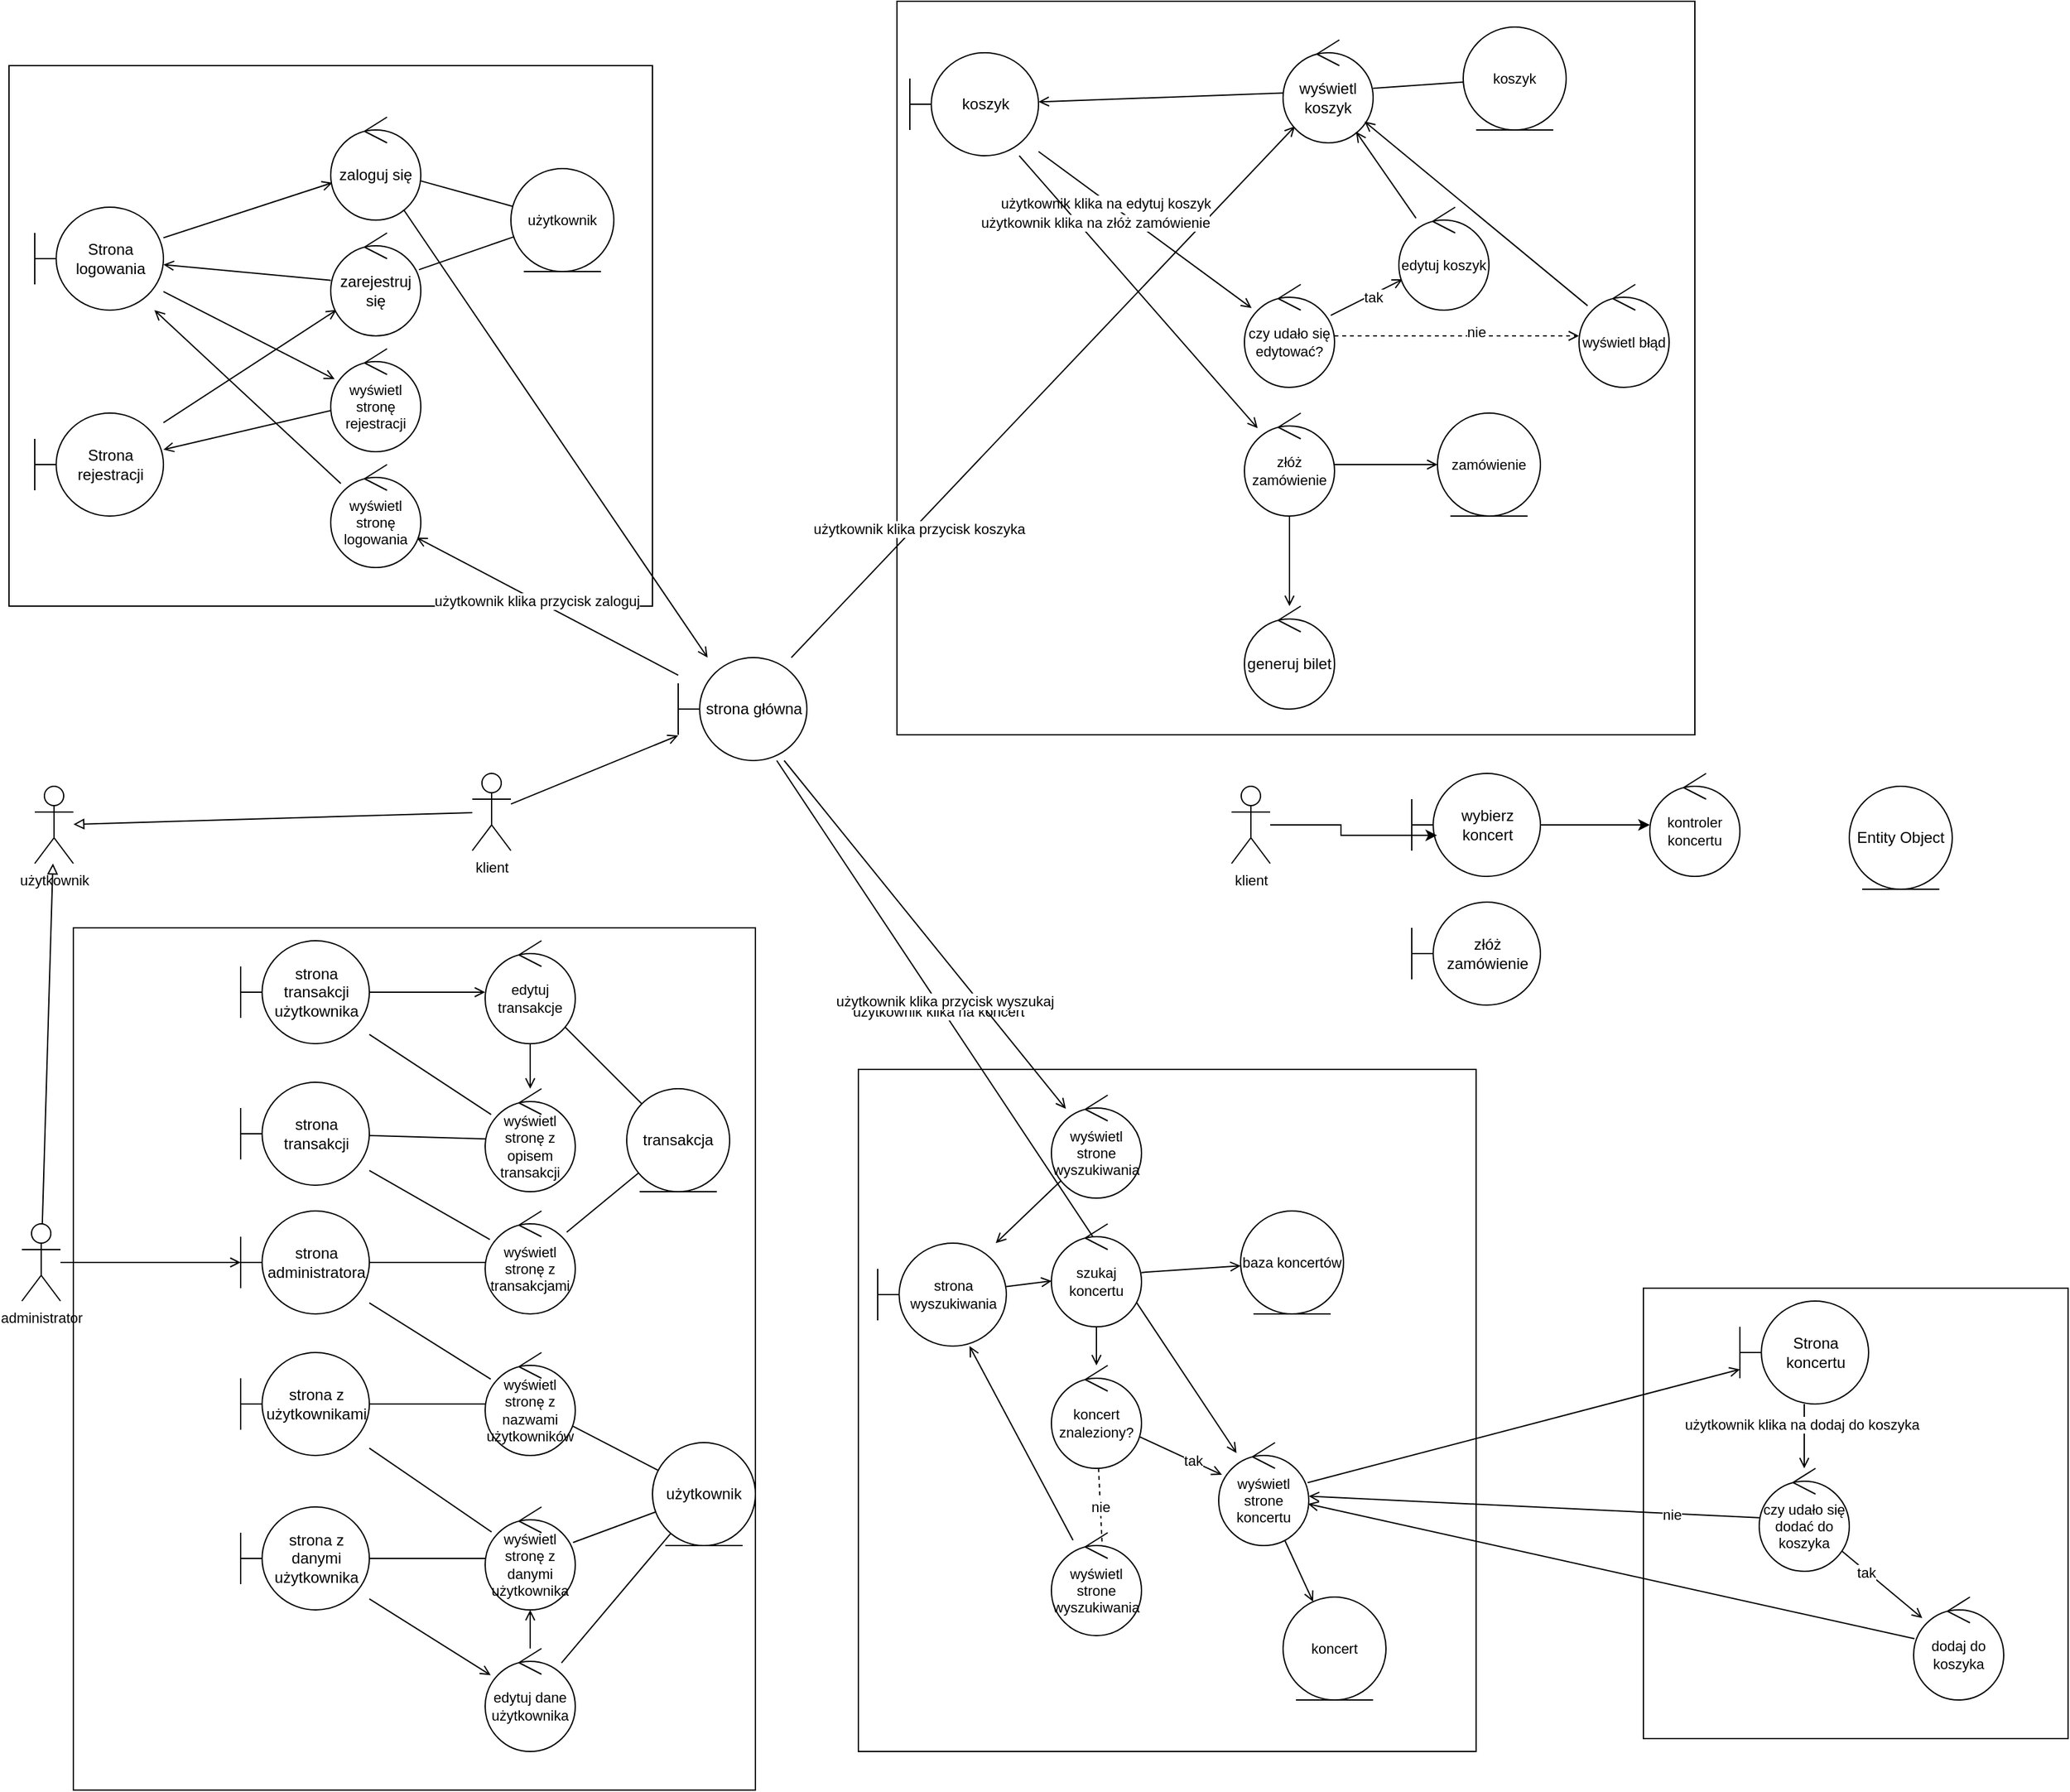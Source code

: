 <mxfile version="21.1.6" type="github">
  <diagram name="Strona-1" id="iNXH7GP9BoPuN7J0axc2">
    <mxGraphModel dx="2965" dy="1856" grid="1" gridSize="10" guides="1" tooltips="1" connect="0" arrows="1" fold="1" page="1" pageScale="1" pageWidth="827" pageHeight="1169" math="0" shadow="0">
      <root>
        <mxCell id="0" />
        <mxCell id="1" parent="0" />
        <mxCell id="Q1delwbIQnUipy94MsMF-140" value="" style="rounded=0;whiteSpace=wrap;html=1;fontFamily=Helvetica;fontSize=11;fontColor=default;" parent="1" vertex="1">
          <mxGeometry x="-1560" y="450" width="530" height="670" as="geometry" />
        </mxCell>
        <mxCell id="Q1delwbIQnUipy94MsMF-126" value="" style="rounded=0;whiteSpace=wrap;html=1;fontFamily=Helvetica;fontSize=11;fontColor=default;" parent="1" vertex="1">
          <mxGeometry x="-340" y="730" width="330" height="350" as="geometry" />
        </mxCell>
        <mxCell id="Q1delwbIQnUipy94MsMF-100" value="" style="rounded=0;whiteSpace=wrap;html=1;fontFamily=Helvetica;fontSize=11;fontColor=default;" parent="1" vertex="1">
          <mxGeometry x="-920" y="-270" width="620" height="570" as="geometry" />
        </mxCell>
        <mxCell id="Q1delwbIQnUipy94MsMF-97" value="" style="rounded=0;whiteSpace=wrap;html=1;fontFamily=Helvetica;fontSize=11;fontColor=default;" parent="1" vertex="1">
          <mxGeometry x="-1610" y="-220" width="500" height="420" as="geometry" />
        </mxCell>
        <mxCell id="Q1delwbIQnUipy94MsMF-84" value="" style="rounded=0;whiteSpace=wrap;html=1;fontFamily=Helvetica;fontSize=11;fontColor=default;" parent="1" vertex="1">
          <mxGeometry x="-950" y="560" width="480" height="530" as="geometry" />
        </mxCell>
        <mxCell id="Q1delwbIQnUipy94MsMF-41" style="edgeStyle=none;shape=connector;rounded=0;orthogonalLoop=1;jettySize=auto;html=1;labelBackgroundColor=default;strokeColor=default;fontFamily=Helvetica;fontSize=11;fontColor=default;startArrow=none;startFill=0;endArrow=open;endFill=0;" parent="1" source="Q1delwbIQnUipy94MsMF-2" target="Q1delwbIQnUipy94MsMF-11" edge="1">
          <mxGeometry relative="1" as="geometry" />
        </mxCell>
        <mxCell id="Q1delwbIQnUipy94MsMF-47" style="edgeStyle=none;shape=connector;rounded=0;orthogonalLoop=1;jettySize=auto;html=1;labelBackgroundColor=default;strokeColor=default;fontFamily=Helvetica;fontSize=11;fontColor=default;startArrow=none;startFill=0;endArrow=open;endFill=0;" parent="1" source="Q1delwbIQnUipy94MsMF-2" target="Q1delwbIQnUipy94MsMF-46" edge="1">
          <mxGeometry relative="1" as="geometry" />
        </mxCell>
        <mxCell id="Q1delwbIQnUipy94MsMF-2" value="Strona logowania" style="shape=umlBoundary;whiteSpace=wrap;html=1;" parent="1" vertex="1">
          <mxGeometry x="-1590" y="-110" width="100" height="80" as="geometry" />
        </mxCell>
        <mxCell id="Q1delwbIQnUipy94MsMF-49" style="edgeStyle=none;shape=connector;rounded=0;orthogonalLoop=1;jettySize=auto;html=1;labelBackgroundColor=default;strokeColor=default;fontFamily=Helvetica;fontSize=11;fontColor=default;startArrow=none;startFill=0;endArrow=open;endFill=0;" parent="1" source="Q1delwbIQnUipy94MsMF-6" target="Q1delwbIQnUipy94MsMF-13" edge="1">
          <mxGeometry relative="1" as="geometry" />
        </mxCell>
        <mxCell id="Q1delwbIQnUipy94MsMF-6" value="Strona rejestracji" style="shape=umlBoundary;whiteSpace=wrap;html=1;" parent="1" vertex="1">
          <mxGeometry x="-1590" y="50" width="100" height="80" as="geometry" />
        </mxCell>
        <mxCell id="Q1delwbIQnUipy94MsMF-29" style="edgeStyle=none;shape=connector;rounded=0;orthogonalLoop=1;jettySize=auto;html=1;labelBackgroundColor=default;strokeColor=default;fontFamily=Helvetica;fontSize=11;fontColor=default;startArrow=none;startFill=0;endArrow=open;endFill=0;" parent="1" source="Q1delwbIQnUipy94MsMF-7" target="Q1delwbIQnUipy94MsMF-12" edge="1">
          <mxGeometry relative="1" as="geometry" />
        </mxCell>
        <mxCell id="Q1delwbIQnUipy94MsMF-82" value="użytkownik klika przycisk koszyka" style="edgeLabel;html=1;align=center;verticalAlign=middle;resizable=0;points=[];fontSize=11;fontFamily=Helvetica;fontColor=default;" parent="Q1delwbIQnUipy94MsMF-29" vertex="1" connectable="0">
          <mxGeometry x="-0.506" y="-3" relative="1" as="geometry">
            <mxPoint as="offset" />
          </mxGeometry>
        </mxCell>
        <mxCell id="Q1delwbIQnUipy94MsMF-31" style="edgeStyle=none;shape=connector;rounded=0;orthogonalLoop=1;jettySize=auto;html=1;labelBackgroundColor=default;strokeColor=default;fontFamily=Helvetica;fontSize=11;fontColor=default;startArrow=none;startFill=0;endArrow=open;endFill=0;" parent="1" source="Q1delwbIQnUipy94MsMF-7" target="Q1delwbIQnUipy94MsMF-71" edge="1">
          <mxGeometry relative="1" as="geometry" />
        </mxCell>
        <mxCell id="Q1delwbIQnUipy94MsMF-83" value="użytkownik klika na koncert" style="edgeLabel;html=1;align=center;verticalAlign=middle;resizable=0;points=[];fontSize=11;fontFamily=Helvetica;fontColor=default;" parent="Q1delwbIQnUipy94MsMF-31" vertex="1" connectable="0">
          <mxGeometry x="-0.283" y="-3" relative="1" as="geometry">
            <mxPoint as="offset" />
          </mxGeometry>
        </mxCell>
        <mxCell id="Q1delwbIQnUipy94MsMF-39" style="edgeStyle=none;shape=connector;rounded=0;orthogonalLoop=1;jettySize=auto;html=1;labelBackgroundColor=default;strokeColor=default;fontFamily=Helvetica;fontSize=11;fontColor=default;startArrow=none;startFill=0;endArrow=open;endFill=0;" parent="1" source="Q1delwbIQnUipy94MsMF-7" target="Q1delwbIQnUipy94MsMF-38" edge="1">
          <mxGeometry relative="1" as="geometry" />
        </mxCell>
        <mxCell id="Q1delwbIQnUipy94MsMF-81" value="użytkownik klika przycisk zaloguj" style="edgeLabel;html=1;align=center;verticalAlign=middle;resizable=0;points=[];fontSize=11;fontFamily=Helvetica;fontColor=default;" parent="Q1delwbIQnUipy94MsMF-39" vertex="1" connectable="0">
          <mxGeometry x="0.09" relative="1" as="geometry">
            <mxPoint as="offset" />
          </mxGeometry>
        </mxCell>
        <mxCell id="Q1delwbIQnUipy94MsMF-66" style="edgeStyle=none;shape=connector;rounded=0;orthogonalLoop=1;jettySize=auto;html=1;labelBackgroundColor=default;strokeColor=default;fontFamily=Helvetica;fontSize=11;fontColor=default;startArrow=none;startFill=0;endArrow=open;endFill=0;" parent="1" source="Q1delwbIQnUipy94MsMF-7" target="Q1delwbIQnUipy94MsMF-65" edge="1">
          <mxGeometry relative="1" as="geometry" />
        </mxCell>
        <mxCell id="Q1delwbIQnUipy94MsMF-68" value="użytkownik klika przycisk wyszukaj" style="edgeLabel;html=1;align=center;verticalAlign=middle;resizable=0;points=[];fontSize=11;fontFamily=Helvetica;fontColor=default;" parent="Q1delwbIQnUipy94MsMF-66" vertex="1" connectable="0">
          <mxGeometry x="0.384" y="-2" relative="1" as="geometry">
            <mxPoint x="-26" y="-2" as="offset" />
          </mxGeometry>
        </mxCell>
        <mxCell id="Q1delwbIQnUipy94MsMF-7" value="strona główna" style="shape=umlBoundary;whiteSpace=wrap;html=1;" parent="1" vertex="1">
          <mxGeometry x="-1090" y="240" width="100" height="80" as="geometry" />
        </mxCell>
        <mxCell id="Q1delwbIQnUipy94MsMF-102" style="edgeStyle=none;shape=connector;rounded=0;orthogonalLoop=1;jettySize=auto;html=1;labelBackgroundColor=default;strokeColor=default;fontFamily=Helvetica;fontSize=11;fontColor=default;startArrow=none;startFill=0;endArrow=open;endFill=0;" parent="1" source="Q1delwbIQnUipy94MsMF-9" target="Q1delwbIQnUipy94MsMF-101" edge="1">
          <mxGeometry relative="1" as="geometry" />
        </mxCell>
        <mxCell id="Q1delwbIQnUipy94MsMF-107" value="użytkownik klika na edytuj koszyk" style="edgeLabel;html=1;align=center;verticalAlign=middle;resizable=0;points=[];fontSize=11;fontFamily=Helvetica;fontColor=default;" parent="Q1delwbIQnUipy94MsMF-102" vertex="1" connectable="0">
          <mxGeometry x="-0.362" y="-2" relative="1" as="geometry">
            <mxPoint as="offset" />
          </mxGeometry>
        </mxCell>
        <mxCell id="Q1delwbIQnUipy94MsMF-105" style="edgeStyle=none;shape=connector;rounded=0;orthogonalLoop=1;jettySize=auto;html=1;labelBackgroundColor=default;strokeColor=default;fontFamily=Helvetica;fontSize=11;fontColor=default;startArrow=none;startFill=0;endArrow=open;endFill=0;" parent="1" source="Q1delwbIQnUipy94MsMF-9" target="Q1delwbIQnUipy94MsMF-104" edge="1">
          <mxGeometry relative="1" as="geometry" />
        </mxCell>
        <mxCell id="Q1delwbIQnUipy94MsMF-106" value="użytkownik klika na złóż zamówienie" style="edgeLabel;html=1;align=center;verticalAlign=middle;resizable=0;points=[];fontSize=11;fontFamily=Helvetica;fontColor=default;" parent="Q1delwbIQnUipy94MsMF-105" vertex="1" connectable="0">
          <mxGeometry x="0.285" y="-2" relative="1" as="geometry">
            <mxPoint x="-59" y="-85" as="offset" />
          </mxGeometry>
        </mxCell>
        <mxCell id="Q1delwbIQnUipy94MsMF-9" value="koszyk" style="shape=umlBoundary;whiteSpace=wrap;html=1;" parent="1" vertex="1">
          <mxGeometry x="-910" y="-230" width="100" height="80" as="geometry" />
        </mxCell>
        <mxCell id="Q1delwbIQnUipy94MsMF-128" style="edgeStyle=none;shape=connector;rounded=0;orthogonalLoop=1;jettySize=auto;html=1;labelBackgroundColor=default;strokeColor=default;fontFamily=Helvetica;fontSize=11;fontColor=default;startArrow=none;startFill=0;endArrow=open;endFill=0;" parent="1" source="Q1delwbIQnUipy94MsMF-10" target="Q1delwbIQnUipy94MsMF-127" edge="1">
          <mxGeometry relative="1" as="geometry" />
        </mxCell>
        <mxCell id="Q1delwbIQnUipy94MsMF-131" value="użytkownik klika na dodaj do koszyka" style="edgeLabel;html=1;align=center;verticalAlign=middle;resizable=0;points=[];fontSize=11;fontFamily=Helvetica;fontColor=default;" parent="Q1delwbIQnUipy94MsMF-128" vertex="1" connectable="0">
          <mxGeometry x="-0.377" y="-2" relative="1" as="geometry">
            <mxPoint as="offset" />
          </mxGeometry>
        </mxCell>
        <mxCell id="Q1delwbIQnUipy94MsMF-10" value="Strona koncertu" style="shape=umlBoundary;whiteSpace=wrap;html=1;" parent="1" vertex="1">
          <mxGeometry x="-265" y="740" width="100" height="80" as="geometry" />
        </mxCell>
        <mxCell id="Q1delwbIQnUipy94MsMF-51" style="edgeStyle=none;shape=connector;rounded=0;orthogonalLoop=1;jettySize=auto;html=1;labelBackgroundColor=default;strokeColor=default;fontFamily=Helvetica;fontSize=11;fontColor=default;startArrow=none;startFill=0;endArrow=open;endFill=0;" parent="1" source="Q1delwbIQnUipy94MsMF-11" target="Q1delwbIQnUipy94MsMF-7" edge="1">
          <mxGeometry relative="1" as="geometry" />
        </mxCell>
        <mxCell id="Q1delwbIQnUipy94MsMF-96" style="edgeStyle=none;shape=connector;rounded=0;orthogonalLoop=1;jettySize=auto;html=1;labelBackgroundColor=default;strokeColor=default;fontFamily=Helvetica;fontSize=11;fontColor=default;startArrow=none;startFill=0;endArrow=none;endFill=0;" parent="1" source="Q1delwbIQnUipy94MsMF-11" target="Q1delwbIQnUipy94MsMF-94" edge="1">
          <mxGeometry relative="1" as="geometry" />
        </mxCell>
        <mxCell id="Q1delwbIQnUipy94MsMF-11" value="zaloguj się" style="ellipse;shape=umlControl;whiteSpace=wrap;html=1;" parent="1" vertex="1">
          <mxGeometry x="-1360" y="-180" width="70" height="80" as="geometry" />
        </mxCell>
        <mxCell id="Q1delwbIQnUipy94MsMF-99" style="edgeStyle=none;shape=connector;rounded=0;orthogonalLoop=1;jettySize=auto;html=1;labelBackgroundColor=default;strokeColor=default;fontFamily=Helvetica;fontSize=11;fontColor=default;startArrow=none;startFill=0;endArrow=open;endFill=0;" parent="1" source="Q1delwbIQnUipy94MsMF-12" target="Q1delwbIQnUipy94MsMF-9" edge="1">
          <mxGeometry relative="1" as="geometry" />
        </mxCell>
        <mxCell id="Q1delwbIQnUipy94MsMF-116" style="edgeStyle=none;shape=connector;rounded=0;orthogonalLoop=1;jettySize=auto;html=1;labelBackgroundColor=default;strokeColor=default;fontFamily=Helvetica;fontSize=11;fontColor=default;startArrow=none;startFill=0;endArrow=none;endFill=0;" parent="1" source="Q1delwbIQnUipy94MsMF-12" target="Q1delwbIQnUipy94MsMF-103" edge="1">
          <mxGeometry relative="1" as="geometry" />
        </mxCell>
        <mxCell id="Q1delwbIQnUipy94MsMF-12" value="wyświetl koszyk" style="ellipse;shape=umlControl;whiteSpace=wrap;html=1;" parent="1" vertex="1">
          <mxGeometry x="-620" y="-240" width="70" height="80" as="geometry" />
        </mxCell>
        <mxCell id="Q1delwbIQnUipy94MsMF-50" style="edgeStyle=none;shape=connector;rounded=0;orthogonalLoop=1;jettySize=auto;html=1;labelBackgroundColor=default;strokeColor=default;fontFamily=Helvetica;fontSize=11;fontColor=default;startArrow=none;startFill=0;endArrow=open;endFill=0;" parent="1" source="Q1delwbIQnUipy94MsMF-13" target="Q1delwbIQnUipy94MsMF-2" edge="1">
          <mxGeometry relative="1" as="geometry" />
        </mxCell>
        <mxCell id="Q1delwbIQnUipy94MsMF-95" style="edgeStyle=none;shape=connector;rounded=0;orthogonalLoop=1;jettySize=auto;html=1;labelBackgroundColor=default;strokeColor=default;fontFamily=Helvetica;fontSize=11;fontColor=default;startArrow=none;startFill=0;endArrow=none;endFill=0;" parent="1" source="Q1delwbIQnUipy94MsMF-13" target="Q1delwbIQnUipy94MsMF-94" edge="1">
          <mxGeometry relative="1" as="geometry" />
        </mxCell>
        <mxCell id="Q1delwbIQnUipy94MsMF-13" value="zarejestruj się" style="ellipse;shape=umlControl;whiteSpace=wrap;html=1;" parent="1" vertex="1">
          <mxGeometry x="-1360" y="-90" width="70" height="80" as="geometry" />
        </mxCell>
        <mxCell id="Q1delwbIQnUipy94MsMF-33" value="" style="edgeStyle=none;shape=connector;rounded=0;orthogonalLoop=1;jettySize=auto;html=1;labelBackgroundColor=default;strokeColor=default;fontFamily=Helvetica;fontSize=11;fontColor=default;startArrow=none;startFill=0;endArrow=open;endFill=0;" parent="1" source="Q1delwbIQnUipy94MsMF-104" target="Q1delwbIQnUipy94MsMF-17" edge="1">
          <mxGeometry relative="1" as="geometry">
            <mxPoint x="-839.947" y="67.932" as="sourcePoint" />
          </mxGeometry>
        </mxCell>
        <mxCell id="Q1delwbIQnUipy94MsMF-17" value="generuj bilet" style="ellipse;shape=umlControl;whiteSpace=wrap;html=1;" parent="1" vertex="1">
          <mxGeometry x="-650" y="200" width="70" height="80" as="geometry" />
        </mxCell>
        <mxCell id="Q1delwbIQnUipy94MsMF-142" style="edgeStyle=none;shape=connector;rounded=0;orthogonalLoop=1;jettySize=auto;html=1;labelBackgroundColor=default;strokeColor=default;fontFamily=Helvetica;fontSize=11;fontColor=default;startArrow=none;startFill=0;endArrow=none;endFill=0;" parent="1" source="Q1delwbIQnUipy94MsMF-18" target="Q1delwbIQnUipy94MsMF-141" edge="1">
          <mxGeometry relative="1" as="geometry" />
        </mxCell>
        <mxCell id="Z8B9sIb6P5ZMhgzzc1TP-4" style="edgeStyle=none;shape=connector;rounded=0;orthogonalLoop=1;jettySize=auto;html=1;labelBackgroundColor=default;strokeColor=default;fontFamily=Helvetica;fontSize=11;fontColor=default;endArrow=none;" parent="1" source="Q1delwbIQnUipy94MsMF-18" target="Z8B9sIb6P5ZMhgzzc1TP-2" edge="1">
          <mxGeometry relative="1" as="geometry" />
        </mxCell>
        <mxCell id="Q1delwbIQnUipy94MsMF-18" value="strona administratora" style="shape=umlBoundary;whiteSpace=wrap;html=1;" parent="1" vertex="1">
          <mxGeometry x="-1430" y="670" width="100" height="80" as="geometry" />
        </mxCell>
        <mxCell id="Q1delwbIQnUipy94MsMF-40" style="edgeStyle=none;shape=connector;rounded=0;orthogonalLoop=1;jettySize=auto;html=1;labelBackgroundColor=default;strokeColor=default;fontFamily=Helvetica;fontSize=11;fontColor=default;startArrow=none;startFill=0;endArrow=open;endFill=0;" parent="1" source="Q1delwbIQnUipy94MsMF-38" target="Q1delwbIQnUipy94MsMF-2" edge="1">
          <mxGeometry relative="1" as="geometry" />
        </mxCell>
        <mxCell id="Q1delwbIQnUipy94MsMF-38" value="wyświetl stronę logowania" style="ellipse;shape=umlControl;whiteSpace=wrap;html=1;fontFamily=Helvetica;fontSize=11;fontColor=default;" parent="1" vertex="1">
          <mxGeometry x="-1360" y="90" width="70" height="80" as="geometry" />
        </mxCell>
        <mxCell id="Q1delwbIQnUipy94MsMF-48" style="edgeStyle=none;shape=connector;rounded=0;orthogonalLoop=1;jettySize=auto;html=1;labelBackgroundColor=default;strokeColor=default;fontFamily=Helvetica;fontSize=11;fontColor=default;startArrow=none;startFill=0;endArrow=open;endFill=0;" parent="1" source="Q1delwbIQnUipy94MsMF-46" target="Q1delwbIQnUipy94MsMF-6" edge="1">
          <mxGeometry relative="1" as="geometry" />
        </mxCell>
        <mxCell id="Q1delwbIQnUipy94MsMF-46" value="wyświetl stronę rejestracji" style="ellipse;shape=umlControl;whiteSpace=wrap;html=1;fontFamily=Helvetica;fontSize=11;fontColor=default;" parent="1" vertex="1">
          <mxGeometry x="-1360" width="70" height="80" as="geometry" />
        </mxCell>
        <mxCell id="Q1delwbIQnUipy94MsMF-58" style="edgeStyle=none;shape=connector;rounded=0;orthogonalLoop=1;jettySize=auto;html=1;labelBackgroundColor=default;strokeColor=default;fontFamily=Helvetica;fontSize=11;fontColor=default;startArrow=none;startFill=0;endArrow=block;endFill=0;" parent="1" source="Q1delwbIQnUipy94MsMF-52" target="Q1delwbIQnUipy94MsMF-57" edge="1">
          <mxGeometry relative="1" as="geometry" />
        </mxCell>
        <mxCell id="Q1delwbIQnUipy94MsMF-61" style="edgeStyle=none;shape=connector;rounded=0;orthogonalLoop=1;jettySize=auto;html=1;labelBackgroundColor=default;strokeColor=default;fontFamily=Helvetica;fontSize=11;fontColor=default;startArrow=none;startFill=0;endArrow=open;endFill=0;" parent="1" source="Q1delwbIQnUipy94MsMF-52" target="Q1delwbIQnUipy94MsMF-7" edge="1">
          <mxGeometry relative="1" as="geometry" />
        </mxCell>
        <mxCell id="Q1delwbIQnUipy94MsMF-52" value="klient" style="shape=umlActor;verticalLabelPosition=bottom;verticalAlign=top;html=1;fontFamily=Helvetica;fontSize=11;fontColor=default;" parent="1" vertex="1">
          <mxGeometry x="-1250" y="330" width="30" height="60" as="geometry" />
        </mxCell>
        <mxCell id="Q1delwbIQnUipy94MsMF-59" style="edgeStyle=none;shape=connector;rounded=0;orthogonalLoop=1;jettySize=auto;html=1;labelBackgroundColor=default;strokeColor=default;fontFamily=Helvetica;fontSize=11;fontColor=default;startArrow=none;startFill=0;endArrow=block;endFill=0;" parent="1" source="Q1delwbIQnUipy94MsMF-53" target="Q1delwbIQnUipy94MsMF-57" edge="1">
          <mxGeometry relative="1" as="geometry" />
        </mxCell>
        <mxCell id="Q1delwbIQnUipy94MsMF-139" style="edgeStyle=none;shape=connector;rounded=0;orthogonalLoop=1;jettySize=auto;html=1;labelBackgroundColor=default;strokeColor=default;fontFamily=Helvetica;fontSize=11;fontColor=default;startArrow=none;startFill=0;endArrow=open;endFill=0;" parent="1" source="Q1delwbIQnUipy94MsMF-53" target="Q1delwbIQnUipy94MsMF-18" edge="1">
          <mxGeometry relative="1" as="geometry" />
        </mxCell>
        <mxCell id="Q1delwbIQnUipy94MsMF-53" value="administrator" style="shape=umlActor;verticalLabelPosition=bottom;verticalAlign=top;html=1;fontFamily=Helvetica;fontSize=11;fontColor=default;" parent="1" vertex="1">
          <mxGeometry x="-1600" y="680" width="30" height="60" as="geometry" />
        </mxCell>
        <mxCell id="Q1delwbIQnUipy94MsMF-57" value="użytkownik" style="shape=umlActor;verticalLabelPosition=bottom;verticalAlign=top;html=1;fontFamily=Helvetica;fontSize=11;fontColor=default;" parent="1" vertex="1">
          <mxGeometry x="-1590" y="340" width="30" height="60" as="geometry" />
        </mxCell>
        <mxCell id="Q1delwbIQnUipy94MsMF-70" style="edgeStyle=none;shape=connector;rounded=0;orthogonalLoop=1;jettySize=auto;html=1;labelBackgroundColor=default;strokeColor=default;fontFamily=Helvetica;fontSize=11;fontColor=default;startArrow=none;startFill=0;endArrow=open;endFill=0;" parent="1" source="Q1delwbIQnUipy94MsMF-65" target="Q1delwbIQnUipy94MsMF-69" edge="1">
          <mxGeometry relative="1" as="geometry" />
        </mxCell>
        <mxCell id="Q1delwbIQnUipy94MsMF-65" value="wyświetl strone wyszukiwania" style="ellipse;shape=umlControl;whiteSpace=wrap;html=1;fontFamily=Helvetica;fontSize=11;fontColor=default;" parent="1" vertex="1">
          <mxGeometry x="-800" y="580" width="70" height="80" as="geometry" />
        </mxCell>
        <mxCell id="Q1delwbIQnUipy94MsMF-89" style="edgeStyle=none;shape=connector;rounded=0;orthogonalLoop=1;jettySize=auto;html=1;labelBackgroundColor=default;strokeColor=default;fontFamily=Helvetica;fontSize=11;fontColor=default;startArrow=none;startFill=0;endArrow=open;endFill=0;" parent="1" source="Q1delwbIQnUipy94MsMF-69" target="Q1delwbIQnUipy94MsMF-88" edge="1">
          <mxGeometry relative="1" as="geometry" />
        </mxCell>
        <mxCell id="Q1delwbIQnUipy94MsMF-69" value="strona wyszukiwania" style="shape=umlBoundary;whiteSpace=wrap;html=1;fontFamily=Helvetica;fontSize=11;fontColor=default;" parent="1" vertex="1">
          <mxGeometry x="-935" y="695" width="100" height="80" as="geometry" />
        </mxCell>
        <mxCell id="Q1delwbIQnUipy94MsMF-80" style="edgeStyle=none;shape=connector;rounded=0;orthogonalLoop=1;jettySize=auto;html=1;labelBackgroundColor=default;strokeColor=default;fontFamily=Helvetica;fontSize=11;fontColor=default;startArrow=none;startFill=0;endArrow=open;endFill=0;" parent="1" source="Q1delwbIQnUipy94MsMF-71" target="Q1delwbIQnUipy94MsMF-10" edge="1">
          <mxGeometry relative="1" as="geometry" />
        </mxCell>
        <mxCell id="Q1delwbIQnUipy94MsMF-73" style="edgeStyle=none;shape=connector;rounded=0;orthogonalLoop=1;jettySize=auto;html=1;labelBackgroundColor=default;strokeColor=default;fontFamily=Helvetica;fontSize=11;fontColor=default;startArrow=none;startFill=0;endArrow=open;endFill=0;" parent="1" source="Q1delwbIQnUipy94MsMF-72" target="Q1delwbIQnUipy94MsMF-71" edge="1">
          <mxGeometry relative="1" as="geometry" />
        </mxCell>
        <mxCell id="Q1delwbIQnUipy94MsMF-75" value="tak" style="edgeLabel;html=1;align=center;verticalAlign=middle;resizable=0;points=[];fontSize=11;fontFamily=Helvetica;fontColor=default;" parent="Q1delwbIQnUipy94MsMF-73" vertex="1" connectable="0">
          <mxGeometry x="0.28" y="1" relative="1" as="geometry">
            <mxPoint as="offset" />
          </mxGeometry>
        </mxCell>
        <mxCell id="Q1delwbIQnUipy94MsMF-77" style="edgeStyle=none;shape=connector;rounded=0;orthogonalLoop=1;jettySize=auto;html=1;entryX=0.57;entryY=0.243;entryDx=0;entryDy=0;entryPerimeter=0;labelBackgroundColor=default;strokeColor=default;fontFamily=Helvetica;fontSize=11;fontColor=default;startArrow=none;startFill=0;endArrow=open;endFill=0;dashed=1;" parent="1" source="Q1delwbIQnUipy94MsMF-72" target="Q1delwbIQnUipy94MsMF-76" edge="1">
          <mxGeometry relative="1" as="geometry" />
        </mxCell>
        <mxCell id="Q1delwbIQnUipy94MsMF-91" value="nie" style="edgeLabel;html=1;align=center;verticalAlign=middle;resizable=0;points=[];fontSize=11;fontFamily=Helvetica;fontColor=default;" parent="Q1delwbIQnUipy94MsMF-77" vertex="1" connectable="0">
          <mxGeometry x="-0.144" relative="1" as="geometry">
            <mxPoint as="offset" />
          </mxGeometry>
        </mxCell>
        <mxCell id="Q1delwbIQnUipy94MsMF-72" value="koncert znaleziony?" style="ellipse;shape=umlControl;whiteSpace=wrap;html=1;fontFamily=Helvetica;fontSize=11;fontColor=default;" parent="1" vertex="1">
          <mxGeometry x="-800" y="790" width="70" height="80" as="geometry" />
        </mxCell>
        <mxCell id="Q1delwbIQnUipy94MsMF-90" style="edgeStyle=none;shape=connector;rounded=0;orthogonalLoop=1;jettySize=auto;html=1;labelBackgroundColor=default;strokeColor=default;fontFamily=Helvetica;fontSize=11;fontColor=default;startArrow=none;startFill=0;endArrow=open;endFill=0;" parent="1" source="Q1delwbIQnUipy94MsMF-76" target="Q1delwbIQnUipy94MsMF-69" edge="1">
          <mxGeometry relative="1" as="geometry" />
        </mxCell>
        <mxCell id="Q1delwbIQnUipy94MsMF-76" value="wyświetl strone wyszukiwania" style="ellipse;shape=umlControl;whiteSpace=wrap;html=1;fontFamily=Helvetica;fontSize=11;fontColor=default;" parent="1" vertex="1">
          <mxGeometry x="-800" y="920" width="70" height="80" as="geometry" />
        </mxCell>
        <mxCell id="Q1delwbIQnUipy94MsMF-92" style="edgeStyle=none;shape=connector;rounded=0;orthogonalLoop=1;jettySize=auto;html=1;labelBackgroundColor=default;strokeColor=default;fontFamily=Helvetica;fontSize=11;fontColor=default;startArrow=none;startFill=0;endArrow=open;endFill=0;" parent="1" source="Q1delwbIQnUipy94MsMF-88" target="Q1delwbIQnUipy94MsMF-72" edge="1">
          <mxGeometry relative="1" as="geometry" />
        </mxCell>
        <mxCell id="Q1delwbIQnUipy94MsMF-120" style="edgeStyle=none;shape=connector;rounded=0;orthogonalLoop=1;jettySize=auto;html=1;labelBackgroundColor=default;strokeColor=default;fontFamily=Helvetica;fontSize=11;fontColor=default;startArrow=none;startFill=0;endArrow=open;endFill=0;" parent="1" source="Q1delwbIQnUipy94MsMF-88" target="Q1delwbIQnUipy94MsMF-119" edge="1">
          <mxGeometry relative="1" as="geometry" />
        </mxCell>
        <mxCell id="Q1delwbIQnUipy94MsMF-88" value="szukaj koncertu" style="ellipse;shape=umlControl;whiteSpace=wrap;html=1;fontFamily=Helvetica;fontSize=11;fontColor=default;" parent="1" vertex="1">
          <mxGeometry x="-800" y="680" width="70" height="80" as="geometry" />
        </mxCell>
        <mxCell id="Q1delwbIQnUipy94MsMF-122" style="edgeStyle=none;shape=connector;rounded=0;orthogonalLoop=1;jettySize=auto;html=1;labelBackgroundColor=default;strokeColor=default;fontFamily=Helvetica;fontSize=11;fontColor=default;startArrow=none;startFill=0;endArrow=open;endFill=0;" parent="1" source="Q1delwbIQnUipy94MsMF-71" target="Q1delwbIQnUipy94MsMF-121" edge="1">
          <mxGeometry relative="1" as="geometry" />
        </mxCell>
        <mxCell id="Q1delwbIQnUipy94MsMF-71" value="wyświetl strone koncertu" style="ellipse;shape=umlControl;whiteSpace=wrap;html=1;fontFamily=Helvetica;fontSize=11;fontColor=default;" parent="1" vertex="1">
          <mxGeometry x="-670" y="850" width="70" height="80" as="geometry" />
        </mxCell>
        <mxCell id="Q1delwbIQnUipy94MsMF-94" value="użytkownik" style="ellipse;shape=umlEntity;whiteSpace=wrap;html=1;fontFamily=Helvetica;fontSize=11;fontColor=default;" parent="1" vertex="1">
          <mxGeometry x="-1220" y="-140" width="80" height="80" as="geometry" />
        </mxCell>
        <mxCell id="Q1delwbIQnUipy94MsMF-110" style="edgeStyle=none;shape=connector;rounded=0;orthogonalLoop=1;jettySize=auto;html=1;labelBackgroundColor=default;strokeColor=default;fontFamily=Helvetica;fontSize=11;fontColor=default;startArrow=none;startFill=0;endArrow=open;endFill=0;" parent="1" source="Q1delwbIQnUipy94MsMF-101" target="Q1delwbIQnUipy94MsMF-109" edge="1">
          <mxGeometry relative="1" as="geometry" />
        </mxCell>
        <mxCell id="Q1delwbIQnUipy94MsMF-112" value="tak" style="edgeLabel;html=1;align=center;verticalAlign=middle;resizable=0;points=[];fontSize=11;fontFamily=Helvetica;fontColor=default;" parent="Q1delwbIQnUipy94MsMF-110" vertex="1" connectable="0">
          <mxGeometry x="0.439" y="-2" relative="1" as="geometry">
            <mxPoint x="-8" y="4" as="offset" />
          </mxGeometry>
        </mxCell>
        <mxCell id="Q1delwbIQnUipy94MsMF-111" style="edgeStyle=none;shape=connector;rounded=0;orthogonalLoop=1;jettySize=auto;html=1;labelBackgroundColor=default;strokeColor=default;fontFamily=Helvetica;fontSize=11;fontColor=default;startArrow=none;startFill=0;endArrow=open;endFill=0;dashed=1;" parent="1" source="Q1delwbIQnUipy94MsMF-101" target="Q1delwbIQnUipy94MsMF-108" edge="1">
          <mxGeometry relative="1" as="geometry" />
        </mxCell>
        <mxCell id="Q1delwbIQnUipy94MsMF-113" value="nie" style="edgeLabel;html=1;align=center;verticalAlign=middle;resizable=0;points=[];fontSize=11;fontFamily=Helvetica;fontColor=default;" parent="Q1delwbIQnUipy94MsMF-111" vertex="1" connectable="0">
          <mxGeometry x="0.4" y="-2" relative="1" as="geometry">
            <mxPoint x="-23" y="-5" as="offset" />
          </mxGeometry>
        </mxCell>
        <mxCell id="Q1delwbIQnUipy94MsMF-101" value="czy udało się edytować?" style="ellipse;shape=umlControl;whiteSpace=wrap;html=1;fontFamily=Helvetica;fontSize=11;fontColor=default;" parent="1" vertex="1">
          <mxGeometry x="-650" y="-50" width="70" height="80" as="geometry" />
        </mxCell>
        <mxCell id="Q1delwbIQnUipy94MsMF-103" value="koszyk" style="ellipse;shape=umlEntity;whiteSpace=wrap;html=1;fontFamily=Helvetica;fontSize=11;fontColor=default;" parent="1" vertex="1">
          <mxGeometry x="-480" y="-250" width="80" height="80" as="geometry" />
        </mxCell>
        <mxCell id="Q1delwbIQnUipy94MsMF-118" style="edgeStyle=none;shape=connector;rounded=0;orthogonalLoop=1;jettySize=auto;html=1;labelBackgroundColor=default;strokeColor=default;fontFamily=Helvetica;fontSize=11;fontColor=default;startArrow=none;startFill=0;endArrow=open;endFill=0;" parent="1" source="Q1delwbIQnUipy94MsMF-104" target="Q1delwbIQnUipy94MsMF-117" edge="1">
          <mxGeometry relative="1" as="geometry" />
        </mxCell>
        <mxCell id="Q1delwbIQnUipy94MsMF-104" value="złóż zamówienie" style="ellipse;shape=umlControl;whiteSpace=wrap;html=1;fontFamily=Helvetica;fontSize=11;fontColor=default;" parent="1" vertex="1">
          <mxGeometry x="-650" y="50" width="70" height="80" as="geometry" />
        </mxCell>
        <mxCell id="Q1delwbIQnUipy94MsMF-115" style="edgeStyle=none;shape=connector;rounded=0;orthogonalLoop=1;jettySize=auto;html=1;labelBackgroundColor=default;strokeColor=default;fontFamily=Helvetica;fontSize=11;fontColor=default;startArrow=none;startFill=0;endArrow=open;endFill=0;" parent="1" source="Q1delwbIQnUipy94MsMF-108" target="Q1delwbIQnUipy94MsMF-12" edge="1">
          <mxGeometry relative="1" as="geometry" />
        </mxCell>
        <mxCell id="Q1delwbIQnUipy94MsMF-108" value="wyświetl błąd" style="ellipse;shape=umlControl;whiteSpace=wrap;html=1;fontFamily=Helvetica;fontSize=11;fontColor=default;" parent="1" vertex="1">
          <mxGeometry x="-390" y="-50" width="70" height="80" as="geometry" />
        </mxCell>
        <mxCell id="Q1delwbIQnUipy94MsMF-114" style="edgeStyle=none;shape=connector;rounded=0;orthogonalLoop=1;jettySize=auto;html=1;labelBackgroundColor=default;strokeColor=default;fontFamily=Helvetica;fontSize=11;fontColor=default;startArrow=none;startFill=0;endArrow=open;endFill=0;" parent="1" source="Q1delwbIQnUipy94MsMF-109" target="Q1delwbIQnUipy94MsMF-12" edge="1">
          <mxGeometry relative="1" as="geometry" />
        </mxCell>
        <mxCell id="Q1delwbIQnUipy94MsMF-109" value="edytuj koszyk" style="ellipse;shape=umlControl;whiteSpace=wrap;html=1;fontFamily=Helvetica;fontSize=11;fontColor=default;" parent="1" vertex="1">
          <mxGeometry x="-530" y="-110" width="70" height="80" as="geometry" />
        </mxCell>
        <mxCell id="Q1delwbIQnUipy94MsMF-117" value="zamówienie" style="ellipse;shape=umlEntity;whiteSpace=wrap;html=1;fontFamily=Helvetica;fontSize=11;fontColor=default;" parent="1" vertex="1">
          <mxGeometry x="-500" y="50" width="80" height="80" as="geometry" />
        </mxCell>
        <mxCell id="Q1delwbIQnUipy94MsMF-119" value="baza koncertów" style="ellipse;shape=umlEntity;whiteSpace=wrap;html=1;fontFamily=Helvetica;fontSize=11;fontColor=default;" parent="1" vertex="1">
          <mxGeometry x="-653" y="670" width="80" height="80" as="geometry" />
        </mxCell>
        <mxCell id="Q1delwbIQnUipy94MsMF-121" value="koncert" style="ellipse;shape=umlEntity;whiteSpace=wrap;html=1;fontFamily=Helvetica;fontSize=11;fontColor=default;" parent="1" vertex="1">
          <mxGeometry x="-620" y="970" width="80" height="80" as="geometry" />
        </mxCell>
        <mxCell id="Q1delwbIQnUipy94MsMF-130" value="" style="edgeStyle=none;shape=connector;rounded=0;orthogonalLoop=1;jettySize=auto;html=1;labelBackgroundColor=default;strokeColor=default;fontFamily=Helvetica;fontSize=11;fontColor=default;startArrow=none;startFill=0;endArrow=open;endFill=0;" parent="1" source="Q1delwbIQnUipy94MsMF-127" target="Q1delwbIQnUipy94MsMF-129" edge="1">
          <mxGeometry relative="1" as="geometry" />
        </mxCell>
        <mxCell id="Q1delwbIQnUipy94MsMF-132" value="tak" style="edgeLabel;html=1;align=center;verticalAlign=middle;resizable=0;points=[];fontSize=11;fontFamily=Helvetica;fontColor=default;" parent="Q1delwbIQnUipy94MsMF-130" vertex="1" connectable="0">
          <mxGeometry x="-0.388" relative="1" as="geometry">
            <mxPoint y="1" as="offset" />
          </mxGeometry>
        </mxCell>
        <mxCell id="Q1delwbIQnUipy94MsMF-136" style="edgeStyle=none;shape=connector;rounded=0;orthogonalLoop=1;jettySize=auto;html=1;labelBackgroundColor=default;strokeColor=default;fontFamily=Helvetica;fontSize=11;fontColor=default;startArrow=none;startFill=0;endArrow=open;endFill=0;" parent="1" source="Q1delwbIQnUipy94MsMF-127" target="Q1delwbIQnUipy94MsMF-71" edge="1">
          <mxGeometry relative="1" as="geometry" />
        </mxCell>
        <mxCell id="Q1delwbIQnUipy94MsMF-138" value="nie" style="edgeLabel;html=1;align=center;verticalAlign=middle;resizable=0;points=[];fontSize=11;fontFamily=Helvetica;fontColor=default;" parent="Q1delwbIQnUipy94MsMF-136" vertex="1" connectable="0">
          <mxGeometry x="-0.608" y="1" relative="1" as="geometry">
            <mxPoint as="offset" />
          </mxGeometry>
        </mxCell>
        <mxCell id="Q1delwbIQnUipy94MsMF-127" value="czy udało się dodać do koszyka" style="ellipse;shape=umlControl;whiteSpace=wrap;html=1;fontFamily=Helvetica;fontSize=11;fontColor=default;" parent="1" vertex="1">
          <mxGeometry x="-250" y="870" width="70" height="80" as="geometry" />
        </mxCell>
        <mxCell id="Q1delwbIQnUipy94MsMF-137" style="edgeStyle=none;shape=connector;rounded=0;orthogonalLoop=1;jettySize=auto;html=1;labelBackgroundColor=default;strokeColor=default;fontFamily=Helvetica;fontSize=11;fontColor=default;startArrow=none;startFill=0;endArrow=open;endFill=0;" parent="1" source="Q1delwbIQnUipy94MsMF-129" target="Q1delwbIQnUipy94MsMF-71" edge="1">
          <mxGeometry relative="1" as="geometry" />
        </mxCell>
        <mxCell id="Q1delwbIQnUipy94MsMF-129" value="dodaj do koszyka" style="ellipse;shape=umlControl;whiteSpace=wrap;html=1;fontFamily=Helvetica;fontSize=11;fontColor=default;" parent="1" vertex="1">
          <mxGeometry x="-130" y="970" width="70" height="80" as="geometry" />
        </mxCell>
        <mxCell id="Q1delwbIQnUipy94MsMF-144" style="edgeStyle=none;shape=connector;rounded=0;orthogonalLoop=1;jettySize=auto;html=1;labelBackgroundColor=default;strokeColor=default;fontFamily=Helvetica;fontSize=11;fontColor=default;startArrow=none;startFill=0;endArrow=none;endFill=0;" parent="1" source="Q1delwbIQnUipy94MsMF-141" target="Q1delwbIQnUipy94MsMF-143" edge="1">
          <mxGeometry relative="1" as="geometry" />
        </mxCell>
        <mxCell id="YiKQ8TfdvcXrFuWDNM5Q-10" style="edgeStyle=none;rounded=0;orthogonalLoop=1;jettySize=auto;html=1;endArrow=none;endFill=0;" parent="1" source="Q1delwbIQnUipy94MsMF-141" target="YiKQ8TfdvcXrFuWDNM5Q-9" edge="1">
          <mxGeometry relative="1" as="geometry" />
        </mxCell>
        <mxCell id="Q1delwbIQnUipy94MsMF-141" value="wyświetl stronę z transakcjami" style="ellipse;shape=umlControl;whiteSpace=wrap;html=1;fontFamily=Helvetica;fontSize=11;fontColor=default;" parent="1" vertex="1">
          <mxGeometry x="-1240" y="670" width="70" height="80" as="geometry" />
        </mxCell>
        <mxCell id="Q1delwbIQnUipy94MsMF-146" style="edgeStyle=none;shape=connector;rounded=0;orthogonalLoop=1;jettySize=auto;html=1;labelBackgroundColor=default;strokeColor=default;fontFamily=Helvetica;fontSize=11;fontColor=default;startArrow=none;startFill=0;endArrow=none;endFill=0;" parent="1" source="Q1delwbIQnUipy94MsMF-143" target="Q1delwbIQnUipy94MsMF-145" edge="1">
          <mxGeometry relative="1" as="geometry" />
        </mxCell>
        <mxCell id="Q1delwbIQnUipy94MsMF-143" value="strona transakcji" style="shape=umlBoundary;whiteSpace=wrap;html=1;" parent="1" vertex="1">
          <mxGeometry x="-1430" y="570" width="100" height="80" as="geometry" />
        </mxCell>
        <mxCell id="Q1delwbIQnUipy94MsMF-148" style="edgeStyle=none;shape=connector;rounded=0;orthogonalLoop=1;jettySize=auto;html=1;labelBackgroundColor=default;strokeColor=default;fontFamily=Helvetica;fontSize=11;fontColor=default;startArrow=none;startFill=0;endArrow=none;endFill=0;" parent="1" source="Q1delwbIQnUipy94MsMF-145" target="Q1delwbIQnUipy94MsMF-147" edge="1">
          <mxGeometry relative="1" as="geometry" />
        </mxCell>
        <mxCell id="Q1delwbIQnUipy94MsMF-145" value="wyświetl stronę z opisem transakcji" style="ellipse;shape=umlControl;whiteSpace=wrap;html=1;fontFamily=Helvetica;fontSize=11;fontColor=default;" parent="1" vertex="1">
          <mxGeometry x="-1240" y="575" width="70" height="80" as="geometry" />
        </mxCell>
        <mxCell id="Q1delwbIQnUipy94MsMF-150" style="edgeStyle=none;shape=connector;rounded=0;orthogonalLoop=1;jettySize=auto;html=1;labelBackgroundColor=default;strokeColor=default;fontFamily=Helvetica;fontSize=11;fontColor=default;startArrow=none;startFill=0;endArrow=open;endFill=0;" parent="1" source="Q1delwbIQnUipy94MsMF-147" target="Q1delwbIQnUipy94MsMF-149" edge="1">
          <mxGeometry relative="1" as="geometry" />
        </mxCell>
        <mxCell id="Q1delwbIQnUipy94MsMF-147" value="strona transakcji użytkownika" style="shape=umlBoundary;whiteSpace=wrap;html=1;" parent="1" vertex="1">
          <mxGeometry x="-1430" y="460" width="100" height="80" as="geometry" />
        </mxCell>
        <mxCell id="Q1delwbIQnUipy94MsMF-152" style="edgeStyle=none;shape=connector;rounded=0;orthogonalLoop=1;jettySize=auto;html=1;labelBackgroundColor=default;strokeColor=default;fontFamily=Helvetica;fontSize=11;fontColor=default;startArrow=none;startFill=0;endArrow=open;endFill=0;" parent="1" source="Q1delwbIQnUipy94MsMF-149" target="Q1delwbIQnUipy94MsMF-145" edge="1">
          <mxGeometry relative="1" as="geometry" />
        </mxCell>
        <mxCell id="YiKQ8TfdvcXrFuWDNM5Q-11" style="edgeStyle=none;rounded=0;orthogonalLoop=1;jettySize=auto;html=1;endArrow=none;endFill=0;" parent="1" source="Q1delwbIQnUipy94MsMF-149" target="YiKQ8TfdvcXrFuWDNM5Q-9" edge="1">
          <mxGeometry relative="1" as="geometry" />
        </mxCell>
        <mxCell id="Q1delwbIQnUipy94MsMF-149" value="edytuj transakcje" style="ellipse;shape=umlControl;whiteSpace=wrap;html=1;fontFamily=Helvetica;fontSize=11;fontColor=default;" parent="1" vertex="1">
          <mxGeometry x="-1240" y="460" width="70" height="80" as="geometry" />
        </mxCell>
        <mxCell id="Z8B9sIb6P5ZMhgzzc1TP-7" style="edgeStyle=none;shape=connector;rounded=0;orthogonalLoop=1;jettySize=auto;html=1;labelBackgroundColor=default;strokeColor=default;fontFamily=Helvetica;fontSize=11;fontColor=default;endArrow=none;" parent="1" source="Z8B9sIb6P5ZMhgzzc1TP-2" target="Z8B9sIb6P5ZMhgzzc1TP-5" edge="1">
          <mxGeometry relative="1" as="geometry" />
        </mxCell>
        <mxCell id="YiKQ8TfdvcXrFuWDNM5Q-6" style="edgeStyle=none;rounded=0;orthogonalLoop=1;jettySize=auto;html=1;endArrow=none;endFill=0;" parent="1" source="Z8B9sIb6P5ZMhgzzc1TP-2" target="YiKQ8TfdvcXrFuWDNM5Q-3" edge="1">
          <mxGeometry relative="1" as="geometry" />
        </mxCell>
        <mxCell id="Z8B9sIb6P5ZMhgzzc1TP-2" value="wyświetl stronę z nazwami użytkowników" style="ellipse;shape=umlControl;whiteSpace=wrap;html=1;fontFamily=Helvetica;fontSize=11;fontColor=default;" parent="1" vertex="1">
          <mxGeometry x="-1240" y="780" width="70" height="80" as="geometry" />
        </mxCell>
        <mxCell id="Z8B9sIb6P5ZMhgzzc1TP-9" style="edgeStyle=none;shape=connector;rounded=0;orthogonalLoop=1;jettySize=auto;html=1;labelBackgroundColor=default;strokeColor=default;fontFamily=Helvetica;fontSize=11;fontColor=default;endArrow=none;" parent="1" source="Z8B9sIb6P5ZMhgzzc1TP-5" target="Z8B9sIb6P5ZMhgzzc1TP-8" edge="1">
          <mxGeometry relative="1" as="geometry" />
        </mxCell>
        <mxCell id="Z8B9sIb6P5ZMhgzzc1TP-5" value="strona z użytkownikami" style="shape=umlBoundary;whiteSpace=wrap;html=1;" parent="1" vertex="1">
          <mxGeometry x="-1430" y="780" width="100" height="80" as="geometry" />
        </mxCell>
        <mxCell id="Z8B9sIb6P5ZMhgzzc1TP-6" value="strona z danymi użytkownika" style="shape=umlBoundary;whiteSpace=wrap;html=1;" parent="1" vertex="1">
          <mxGeometry x="-1430" y="900" width="100" height="80" as="geometry" />
        </mxCell>
        <mxCell id="Z8B9sIb6P5ZMhgzzc1TP-10" style="edgeStyle=none;shape=connector;rounded=0;orthogonalLoop=1;jettySize=auto;html=1;labelBackgroundColor=default;strokeColor=default;fontFamily=Helvetica;fontSize=11;fontColor=default;endArrow=none;" parent="1" source="Z8B9sIb6P5ZMhgzzc1TP-8" target="Z8B9sIb6P5ZMhgzzc1TP-6" edge="1">
          <mxGeometry relative="1" as="geometry" />
        </mxCell>
        <mxCell id="Z8B9sIb6P5ZMhgzzc1TP-13" style="edgeStyle=none;shape=connector;rounded=0;orthogonalLoop=1;jettySize=auto;html=1;labelBackgroundColor=default;strokeColor=default;fontFamily=Helvetica;fontSize=11;fontColor=default;endArrow=none;endFill=0;startArrow=open;startFill=0;" parent="1" source="Z8B9sIb6P5ZMhgzzc1TP-8" target="Z8B9sIb6P5ZMhgzzc1TP-11" edge="1">
          <mxGeometry relative="1" as="geometry" />
        </mxCell>
        <mxCell id="YiKQ8TfdvcXrFuWDNM5Q-7" style="edgeStyle=none;rounded=0;orthogonalLoop=1;jettySize=auto;html=1;endArrow=none;endFill=0;" parent="1" source="Z8B9sIb6P5ZMhgzzc1TP-8" target="YiKQ8TfdvcXrFuWDNM5Q-3" edge="1">
          <mxGeometry relative="1" as="geometry" />
        </mxCell>
        <mxCell id="Z8B9sIb6P5ZMhgzzc1TP-8" value="wyświetl stronę z danymi użytkownika" style="ellipse;shape=umlControl;whiteSpace=wrap;html=1;fontFamily=Helvetica;fontSize=11;fontColor=default;" parent="1" vertex="1">
          <mxGeometry x="-1240" y="900" width="70" height="80" as="geometry" />
        </mxCell>
        <mxCell id="Z8B9sIb6P5ZMhgzzc1TP-12" style="edgeStyle=none;shape=connector;rounded=0;orthogonalLoop=1;jettySize=auto;html=1;labelBackgroundColor=default;strokeColor=default;fontFamily=Helvetica;fontSize=11;fontColor=default;endArrow=none;endFill=0;startArrow=open;startFill=0;" parent="1" source="Z8B9sIb6P5ZMhgzzc1TP-11" target="Z8B9sIb6P5ZMhgzzc1TP-6" edge="1">
          <mxGeometry relative="1" as="geometry" />
        </mxCell>
        <mxCell id="YiKQ8TfdvcXrFuWDNM5Q-8" style="edgeStyle=none;rounded=0;orthogonalLoop=1;jettySize=auto;html=1;endArrow=none;endFill=0;" parent="1" source="Z8B9sIb6P5ZMhgzzc1TP-11" target="YiKQ8TfdvcXrFuWDNM5Q-3" edge="1">
          <mxGeometry relative="1" as="geometry" />
        </mxCell>
        <mxCell id="Z8B9sIb6P5ZMhgzzc1TP-11" value="edytuj dane użytkownika" style="ellipse;shape=umlControl;whiteSpace=wrap;html=1;fontFamily=Helvetica;fontSize=11;fontColor=default;" parent="1" vertex="1">
          <mxGeometry x="-1240" y="1010" width="70" height="80" as="geometry" />
        </mxCell>
        <mxCell id="YiKQ8TfdvcXrFuWDNM5Q-3" value="użytkownik" style="ellipse;shape=umlEntity;whiteSpace=wrap;html=1;" parent="1" vertex="1">
          <mxGeometry x="-1110" y="850" width="80" height="80" as="geometry" />
        </mxCell>
        <mxCell id="YiKQ8TfdvcXrFuWDNM5Q-9" value="transakcja" style="ellipse;shape=umlEntity;whiteSpace=wrap;html=1;" parent="1" vertex="1">
          <mxGeometry x="-1130" y="575" width="80" height="80" as="geometry" />
        </mxCell>
        <mxCell id="KyovLdXuVlH1h__zL5mc-5" style="edgeStyle=orthogonalEdgeStyle;rounded=0;orthogonalLoop=1;jettySize=auto;html=1;" edge="1" parent="1" source="KyovLdXuVlH1h__zL5mc-1" target="KyovLdXuVlH1h__zL5mc-4">
          <mxGeometry relative="1" as="geometry" />
        </mxCell>
        <mxCell id="KyovLdXuVlH1h__zL5mc-1" value="wybierz koncert" style="shape=umlBoundary;whiteSpace=wrap;html=1;" vertex="1" parent="1">
          <mxGeometry x="-520" y="330" width="100" height="80" as="geometry" />
        </mxCell>
        <mxCell id="KyovLdXuVlH1h__zL5mc-3" style="edgeStyle=orthogonalEdgeStyle;rounded=0;orthogonalLoop=1;jettySize=auto;html=1;entryX=0.197;entryY=0.601;entryDx=0;entryDy=0;entryPerimeter=0;" edge="1" parent="1" source="KyovLdXuVlH1h__zL5mc-2" target="KyovLdXuVlH1h__zL5mc-1">
          <mxGeometry relative="1" as="geometry" />
        </mxCell>
        <mxCell id="KyovLdXuVlH1h__zL5mc-2" value="klient" style="shape=umlActor;verticalLabelPosition=bottom;verticalAlign=top;html=1;fontFamily=Helvetica;fontSize=11;fontColor=default;" vertex="1" parent="1">
          <mxGeometry x="-660" y="340" width="30" height="60" as="geometry" />
        </mxCell>
        <mxCell id="KyovLdXuVlH1h__zL5mc-4" value="kontroler koncertu" style="ellipse;shape=umlControl;whiteSpace=wrap;html=1;fontFamily=Helvetica;fontSize=11;fontColor=default;" vertex="1" parent="1">
          <mxGeometry x="-335" y="330" width="70" height="80" as="geometry" />
        </mxCell>
        <mxCell id="KyovLdXuVlH1h__zL5mc-6" value="Entity Object" style="ellipse;shape=umlEntity;whiteSpace=wrap;html=1;" vertex="1" parent="1">
          <mxGeometry x="-180" y="340" width="80" height="80" as="geometry" />
        </mxCell>
        <mxCell id="KyovLdXuVlH1h__zL5mc-7" value="złóż zamówienie" style="shape=umlBoundary;whiteSpace=wrap;html=1;" vertex="1" parent="1">
          <mxGeometry x="-520" y="430" width="100" height="80" as="geometry" />
        </mxCell>
      </root>
    </mxGraphModel>
  </diagram>
</mxfile>
